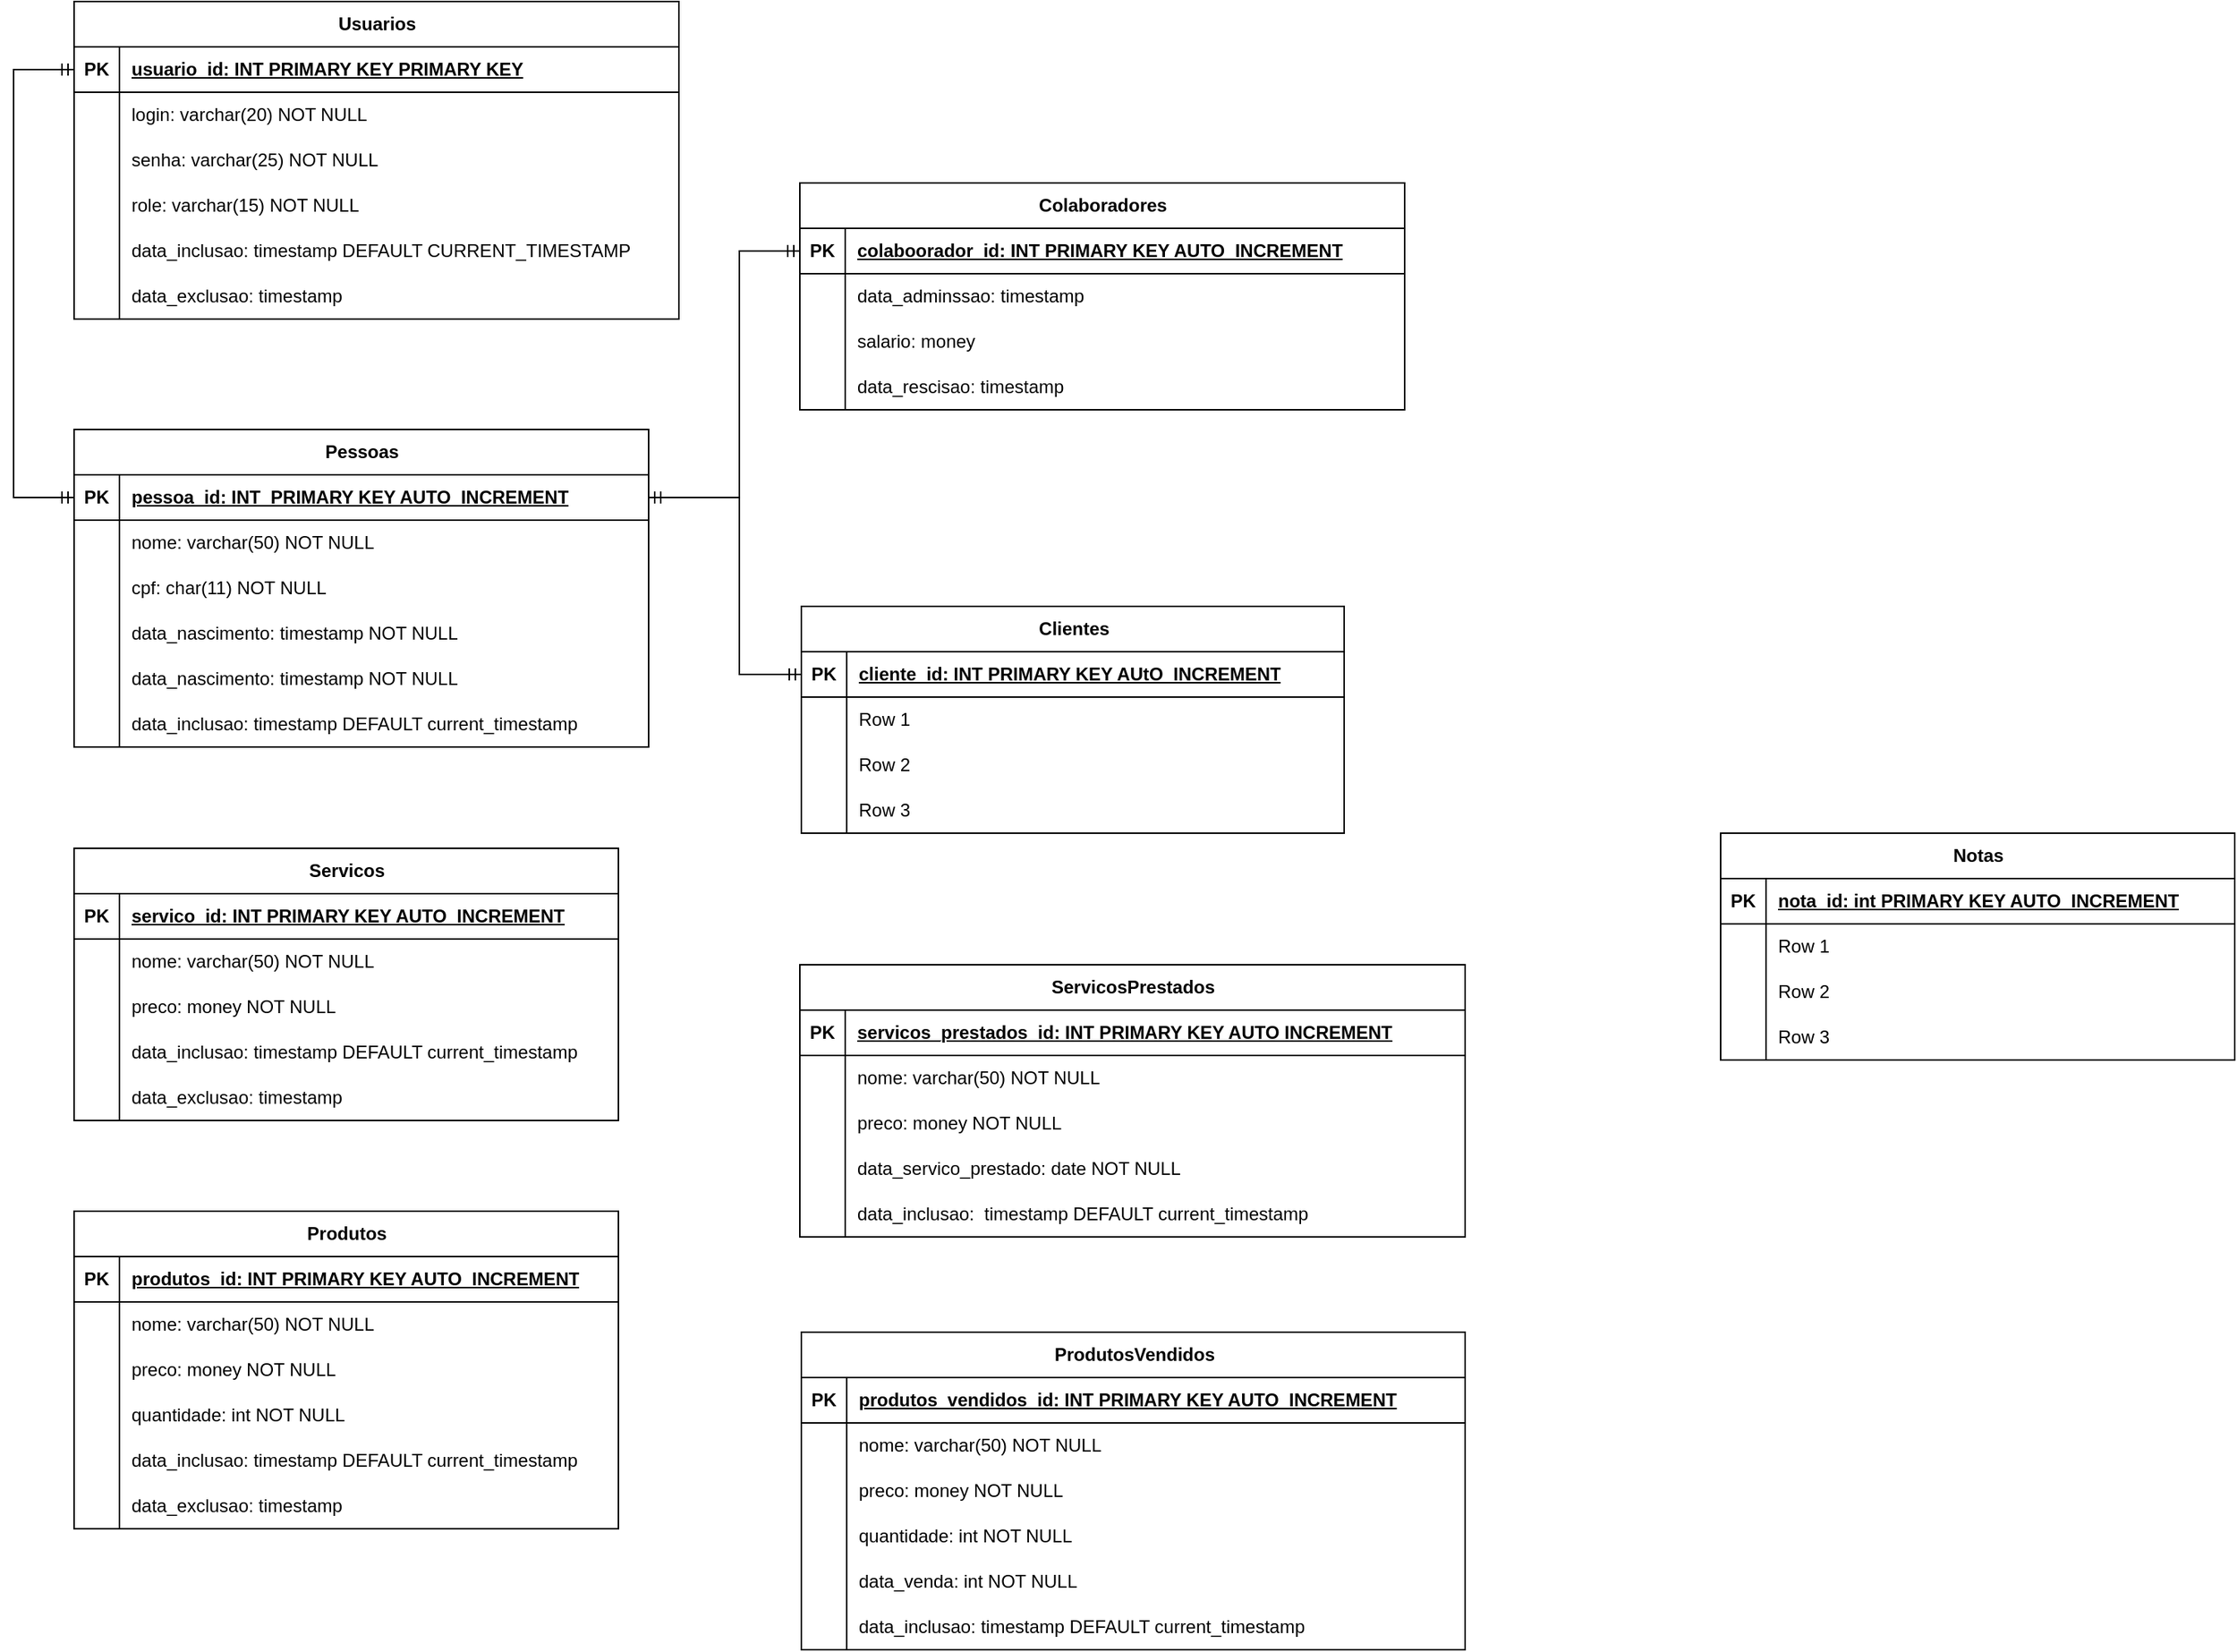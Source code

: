 <mxfile version="26.0.11">
  <diagram name="Page-1" id="efa7a0a1-bf9b-a30e-e6df-94a7791c09e9">
    <mxGraphModel dx="843" dy="486" grid="1" gridSize="10" guides="1" tooltips="1" connect="1" arrows="1" fold="1" page="1" pageScale="1" pageWidth="1169" pageHeight="827" background="none" math="0" shadow="0">
      <root>
        <mxCell id="0" />
        <mxCell id="1" parent="0" />
        <mxCell id="n71Uv3m5S86hIlPVEzhA-114" value="Usuarios" style="shape=table;startSize=30;container=1;collapsible=1;childLayout=tableLayout;fixedRows=1;rowLines=0;fontStyle=1;align=center;resizeLast=1;html=1;" vertex="1" parent="1">
          <mxGeometry x="80" y="40" width="400" height="210" as="geometry" />
        </mxCell>
        <mxCell id="n71Uv3m5S86hIlPVEzhA-115" value="" style="shape=tableRow;horizontal=0;startSize=0;swimlaneHead=0;swimlaneBody=0;fillColor=none;collapsible=0;dropTarget=0;points=[[0,0.5],[1,0.5]];portConstraint=eastwest;top=0;left=0;right=0;bottom=1;" vertex="1" parent="n71Uv3m5S86hIlPVEzhA-114">
          <mxGeometry y="30" width="400" height="30" as="geometry" />
        </mxCell>
        <mxCell id="n71Uv3m5S86hIlPVEzhA-116" value="PK" style="shape=partialRectangle;connectable=0;fillColor=none;top=0;left=0;bottom=0;right=0;fontStyle=1;overflow=hidden;whiteSpace=wrap;html=1;" vertex="1" parent="n71Uv3m5S86hIlPVEzhA-115">
          <mxGeometry width="30" height="30" as="geometry">
            <mxRectangle width="30" height="30" as="alternateBounds" />
          </mxGeometry>
        </mxCell>
        <mxCell id="n71Uv3m5S86hIlPVEzhA-117" value="usuario_id: INT PRIMARY KEY PRIMARY KEY" style="shape=partialRectangle;connectable=0;fillColor=none;top=0;left=0;bottom=0;right=0;align=left;spacingLeft=6;fontStyle=5;overflow=hidden;whiteSpace=wrap;html=1;" vertex="1" parent="n71Uv3m5S86hIlPVEzhA-115">
          <mxGeometry x="30" width="370" height="30" as="geometry">
            <mxRectangle width="370" height="30" as="alternateBounds" />
          </mxGeometry>
        </mxCell>
        <mxCell id="n71Uv3m5S86hIlPVEzhA-118" value="" style="shape=tableRow;horizontal=0;startSize=0;swimlaneHead=0;swimlaneBody=0;fillColor=none;collapsible=0;dropTarget=0;points=[[0,0.5],[1,0.5]];portConstraint=eastwest;top=0;left=0;right=0;bottom=0;" vertex="1" parent="n71Uv3m5S86hIlPVEzhA-114">
          <mxGeometry y="60" width="400" height="30" as="geometry" />
        </mxCell>
        <mxCell id="n71Uv3m5S86hIlPVEzhA-119" value="" style="shape=partialRectangle;connectable=0;fillColor=none;top=0;left=0;bottom=0;right=0;editable=1;overflow=hidden;whiteSpace=wrap;html=1;" vertex="1" parent="n71Uv3m5S86hIlPVEzhA-118">
          <mxGeometry width="30" height="30" as="geometry">
            <mxRectangle width="30" height="30" as="alternateBounds" />
          </mxGeometry>
        </mxCell>
        <mxCell id="n71Uv3m5S86hIlPVEzhA-120" value="login: varchar(20) NOT NULL" style="shape=partialRectangle;connectable=0;fillColor=none;top=0;left=0;bottom=0;right=0;align=left;spacingLeft=6;overflow=hidden;whiteSpace=wrap;html=1;" vertex="1" parent="n71Uv3m5S86hIlPVEzhA-118">
          <mxGeometry x="30" width="370" height="30" as="geometry">
            <mxRectangle width="370" height="30" as="alternateBounds" />
          </mxGeometry>
        </mxCell>
        <mxCell id="n71Uv3m5S86hIlPVEzhA-121" value="" style="shape=tableRow;horizontal=0;startSize=0;swimlaneHead=0;swimlaneBody=0;fillColor=none;collapsible=0;dropTarget=0;points=[[0,0.5],[1,0.5]];portConstraint=eastwest;top=0;left=0;right=0;bottom=0;" vertex="1" parent="n71Uv3m5S86hIlPVEzhA-114">
          <mxGeometry y="90" width="400" height="30" as="geometry" />
        </mxCell>
        <mxCell id="n71Uv3m5S86hIlPVEzhA-122" value="" style="shape=partialRectangle;connectable=0;fillColor=none;top=0;left=0;bottom=0;right=0;editable=1;overflow=hidden;whiteSpace=wrap;html=1;" vertex="1" parent="n71Uv3m5S86hIlPVEzhA-121">
          <mxGeometry width="30" height="30" as="geometry">
            <mxRectangle width="30" height="30" as="alternateBounds" />
          </mxGeometry>
        </mxCell>
        <mxCell id="n71Uv3m5S86hIlPVEzhA-123" value="senha: varchar(25) NOT NULL" style="shape=partialRectangle;connectable=0;fillColor=none;top=0;left=0;bottom=0;right=0;align=left;spacingLeft=6;overflow=hidden;whiteSpace=wrap;html=1;" vertex="1" parent="n71Uv3m5S86hIlPVEzhA-121">
          <mxGeometry x="30" width="370" height="30" as="geometry">
            <mxRectangle width="370" height="30" as="alternateBounds" />
          </mxGeometry>
        </mxCell>
        <mxCell id="n71Uv3m5S86hIlPVEzhA-124" value="" style="shape=tableRow;horizontal=0;startSize=0;swimlaneHead=0;swimlaneBody=0;fillColor=none;collapsible=0;dropTarget=0;points=[[0,0.5],[1,0.5]];portConstraint=eastwest;top=0;left=0;right=0;bottom=0;" vertex="1" parent="n71Uv3m5S86hIlPVEzhA-114">
          <mxGeometry y="120" width="400" height="30" as="geometry" />
        </mxCell>
        <mxCell id="n71Uv3m5S86hIlPVEzhA-125" value="" style="shape=partialRectangle;connectable=0;fillColor=none;top=0;left=0;bottom=0;right=0;editable=1;overflow=hidden;whiteSpace=wrap;html=1;" vertex="1" parent="n71Uv3m5S86hIlPVEzhA-124">
          <mxGeometry width="30" height="30" as="geometry">
            <mxRectangle width="30" height="30" as="alternateBounds" />
          </mxGeometry>
        </mxCell>
        <mxCell id="n71Uv3m5S86hIlPVEzhA-126" value="role: varchar(15) NOT NULL&amp;nbsp;" style="shape=partialRectangle;connectable=0;fillColor=none;top=0;left=0;bottom=0;right=0;align=left;spacingLeft=6;overflow=hidden;whiteSpace=wrap;html=1;" vertex="1" parent="n71Uv3m5S86hIlPVEzhA-124">
          <mxGeometry x="30" width="370" height="30" as="geometry">
            <mxRectangle width="370" height="30" as="alternateBounds" />
          </mxGeometry>
        </mxCell>
        <mxCell id="n71Uv3m5S86hIlPVEzhA-127" value="" style="shape=tableRow;horizontal=0;startSize=0;swimlaneHead=0;swimlaneBody=0;fillColor=none;collapsible=0;dropTarget=0;points=[[0,0.5],[1,0.5]];portConstraint=eastwest;top=0;left=0;right=0;bottom=0;" vertex="1" parent="n71Uv3m5S86hIlPVEzhA-114">
          <mxGeometry y="150" width="400" height="30" as="geometry" />
        </mxCell>
        <mxCell id="n71Uv3m5S86hIlPVEzhA-128" value="" style="shape=partialRectangle;connectable=0;fillColor=none;top=0;left=0;bottom=0;right=0;editable=1;overflow=hidden;whiteSpace=wrap;html=1;" vertex="1" parent="n71Uv3m5S86hIlPVEzhA-127">
          <mxGeometry width="30" height="30" as="geometry">
            <mxRectangle width="30" height="30" as="alternateBounds" />
          </mxGeometry>
        </mxCell>
        <mxCell id="n71Uv3m5S86hIlPVEzhA-129" value="data_inclusao: timestamp DEFAULT CURRENT_TIMESTAMP" style="shape=partialRectangle;connectable=0;fillColor=none;top=0;left=0;bottom=0;right=0;align=left;spacingLeft=6;overflow=hidden;whiteSpace=wrap;html=1;" vertex="1" parent="n71Uv3m5S86hIlPVEzhA-127">
          <mxGeometry x="30" width="370" height="30" as="geometry">
            <mxRectangle width="370" height="30" as="alternateBounds" />
          </mxGeometry>
        </mxCell>
        <mxCell id="n71Uv3m5S86hIlPVEzhA-130" value="" style="shape=tableRow;horizontal=0;startSize=0;swimlaneHead=0;swimlaneBody=0;fillColor=none;collapsible=0;dropTarget=0;points=[[0,0.5],[1,0.5]];portConstraint=eastwest;top=0;left=0;right=0;bottom=0;" vertex="1" parent="n71Uv3m5S86hIlPVEzhA-114">
          <mxGeometry y="180" width="400" height="30" as="geometry" />
        </mxCell>
        <mxCell id="n71Uv3m5S86hIlPVEzhA-131" value="" style="shape=partialRectangle;connectable=0;fillColor=none;top=0;left=0;bottom=0;right=0;editable=1;overflow=hidden;whiteSpace=wrap;html=1;" vertex="1" parent="n71Uv3m5S86hIlPVEzhA-130">
          <mxGeometry width="30" height="30" as="geometry">
            <mxRectangle width="30" height="30" as="alternateBounds" />
          </mxGeometry>
        </mxCell>
        <mxCell id="n71Uv3m5S86hIlPVEzhA-132" value="data_exclusao: timestamp" style="shape=partialRectangle;connectable=0;fillColor=none;top=0;left=0;bottom=0;right=0;align=left;spacingLeft=6;overflow=hidden;whiteSpace=wrap;html=1;" vertex="1" parent="n71Uv3m5S86hIlPVEzhA-130">
          <mxGeometry x="30" width="370" height="30" as="geometry">
            <mxRectangle width="370" height="30" as="alternateBounds" />
          </mxGeometry>
        </mxCell>
        <mxCell id="n71Uv3m5S86hIlPVEzhA-133" value="Pessoas" style="shape=table;startSize=30;container=1;collapsible=1;childLayout=tableLayout;fixedRows=1;rowLines=0;fontStyle=1;align=center;resizeLast=1;html=1;" vertex="1" parent="1">
          <mxGeometry x="80" y="323" width="380" height="210" as="geometry" />
        </mxCell>
        <mxCell id="n71Uv3m5S86hIlPVEzhA-134" value="" style="shape=tableRow;horizontal=0;startSize=0;swimlaneHead=0;swimlaneBody=0;fillColor=none;collapsible=0;dropTarget=0;points=[[0,0.5],[1,0.5]];portConstraint=eastwest;top=0;left=0;right=0;bottom=1;" vertex="1" parent="n71Uv3m5S86hIlPVEzhA-133">
          <mxGeometry y="30" width="380" height="30" as="geometry" />
        </mxCell>
        <mxCell id="n71Uv3m5S86hIlPVEzhA-135" value="PK" style="shape=partialRectangle;connectable=0;fillColor=none;top=0;left=0;bottom=0;right=0;fontStyle=1;overflow=hidden;whiteSpace=wrap;html=1;" vertex="1" parent="n71Uv3m5S86hIlPVEzhA-134">
          <mxGeometry width="30" height="30" as="geometry">
            <mxRectangle width="30" height="30" as="alternateBounds" />
          </mxGeometry>
        </mxCell>
        <mxCell id="n71Uv3m5S86hIlPVEzhA-136" value="pessoa_id: INT&amp;nbsp; PRIMARY KEY AUTO_INCREMENT" style="shape=partialRectangle;connectable=0;fillColor=none;top=0;left=0;bottom=0;right=0;align=left;spacingLeft=6;fontStyle=5;overflow=hidden;whiteSpace=wrap;html=1;" vertex="1" parent="n71Uv3m5S86hIlPVEzhA-134">
          <mxGeometry x="30" width="350" height="30" as="geometry">
            <mxRectangle width="350" height="30" as="alternateBounds" />
          </mxGeometry>
        </mxCell>
        <mxCell id="n71Uv3m5S86hIlPVEzhA-137" value="" style="shape=tableRow;horizontal=0;startSize=0;swimlaneHead=0;swimlaneBody=0;fillColor=none;collapsible=0;dropTarget=0;points=[[0,0.5],[1,0.5]];portConstraint=eastwest;top=0;left=0;right=0;bottom=0;" vertex="1" parent="n71Uv3m5S86hIlPVEzhA-133">
          <mxGeometry y="60" width="380" height="30" as="geometry" />
        </mxCell>
        <mxCell id="n71Uv3m5S86hIlPVEzhA-138" value="" style="shape=partialRectangle;connectable=0;fillColor=none;top=0;left=0;bottom=0;right=0;editable=1;overflow=hidden;whiteSpace=wrap;html=1;" vertex="1" parent="n71Uv3m5S86hIlPVEzhA-137">
          <mxGeometry width="30" height="30" as="geometry">
            <mxRectangle width="30" height="30" as="alternateBounds" />
          </mxGeometry>
        </mxCell>
        <mxCell id="n71Uv3m5S86hIlPVEzhA-139" value="nome: varchar(50) NOT NULL" style="shape=partialRectangle;connectable=0;fillColor=none;top=0;left=0;bottom=0;right=0;align=left;spacingLeft=6;overflow=hidden;whiteSpace=wrap;html=1;flipV=1;flipH=1;" vertex="1" parent="n71Uv3m5S86hIlPVEzhA-137">
          <mxGeometry x="30" width="350" height="30" as="geometry">
            <mxRectangle width="350" height="30" as="alternateBounds" />
          </mxGeometry>
        </mxCell>
        <mxCell id="n71Uv3m5S86hIlPVEzhA-140" value="" style="shape=tableRow;horizontal=0;startSize=0;swimlaneHead=0;swimlaneBody=0;fillColor=none;collapsible=0;dropTarget=0;points=[[0,0.5],[1,0.5]];portConstraint=eastwest;top=0;left=0;right=0;bottom=0;" vertex="1" parent="n71Uv3m5S86hIlPVEzhA-133">
          <mxGeometry y="90" width="380" height="30" as="geometry" />
        </mxCell>
        <mxCell id="n71Uv3m5S86hIlPVEzhA-141" value="" style="shape=partialRectangle;connectable=0;fillColor=none;top=0;left=0;bottom=0;right=0;editable=1;overflow=hidden;whiteSpace=wrap;html=1;" vertex="1" parent="n71Uv3m5S86hIlPVEzhA-140">
          <mxGeometry width="30" height="30" as="geometry">
            <mxRectangle width="30" height="30" as="alternateBounds" />
          </mxGeometry>
        </mxCell>
        <mxCell id="n71Uv3m5S86hIlPVEzhA-142" value="cpf: char(11) NOT NULL" style="shape=partialRectangle;connectable=0;fillColor=none;top=0;left=0;bottom=0;right=0;align=left;spacingLeft=6;overflow=hidden;whiteSpace=wrap;html=1;" vertex="1" parent="n71Uv3m5S86hIlPVEzhA-140">
          <mxGeometry x="30" width="350" height="30" as="geometry">
            <mxRectangle width="350" height="30" as="alternateBounds" />
          </mxGeometry>
        </mxCell>
        <mxCell id="n71Uv3m5S86hIlPVEzhA-143" value="" style="shape=tableRow;horizontal=0;startSize=0;swimlaneHead=0;swimlaneBody=0;fillColor=none;collapsible=0;dropTarget=0;points=[[0,0.5],[1,0.5]];portConstraint=eastwest;top=0;left=0;right=0;bottom=0;" vertex="1" parent="n71Uv3m5S86hIlPVEzhA-133">
          <mxGeometry y="120" width="380" height="30" as="geometry" />
        </mxCell>
        <mxCell id="n71Uv3m5S86hIlPVEzhA-144" value="" style="shape=partialRectangle;connectable=0;fillColor=none;top=0;left=0;bottom=0;right=0;editable=1;overflow=hidden;whiteSpace=wrap;html=1;" vertex="1" parent="n71Uv3m5S86hIlPVEzhA-143">
          <mxGeometry width="30" height="30" as="geometry">
            <mxRectangle width="30" height="30" as="alternateBounds" />
          </mxGeometry>
        </mxCell>
        <mxCell id="n71Uv3m5S86hIlPVEzhA-145" value="data_nascimento: timestamp NOT NULL" style="shape=partialRectangle;connectable=0;fillColor=none;top=0;left=0;bottom=0;right=0;align=left;spacingLeft=6;overflow=hidden;whiteSpace=wrap;html=1;" vertex="1" parent="n71Uv3m5S86hIlPVEzhA-143">
          <mxGeometry x="30" width="350" height="30" as="geometry">
            <mxRectangle width="350" height="30" as="alternateBounds" />
          </mxGeometry>
        </mxCell>
        <mxCell id="n71Uv3m5S86hIlPVEzhA-146" value="" style="shape=tableRow;horizontal=0;startSize=0;swimlaneHead=0;swimlaneBody=0;fillColor=none;collapsible=0;dropTarget=0;points=[[0,0.5],[1,0.5]];portConstraint=eastwest;top=0;left=0;right=0;bottom=0;" vertex="1" parent="n71Uv3m5S86hIlPVEzhA-133">
          <mxGeometry y="150" width="380" height="30" as="geometry" />
        </mxCell>
        <mxCell id="n71Uv3m5S86hIlPVEzhA-147" value="" style="shape=partialRectangle;connectable=0;fillColor=none;top=0;left=0;bottom=0;right=0;editable=1;overflow=hidden;whiteSpace=wrap;html=1;" vertex="1" parent="n71Uv3m5S86hIlPVEzhA-146">
          <mxGeometry width="30" height="30" as="geometry">
            <mxRectangle width="30" height="30" as="alternateBounds" />
          </mxGeometry>
        </mxCell>
        <mxCell id="n71Uv3m5S86hIlPVEzhA-148" value="data_nascimento: timestamp NOT NULL" style="shape=partialRectangle;connectable=0;fillColor=none;top=0;left=0;bottom=0;right=0;align=left;spacingLeft=6;overflow=hidden;whiteSpace=wrap;html=1;" vertex="1" parent="n71Uv3m5S86hIlPVEzhA-146">
          <mxGeometry x="30" width="350" height="30" as="geometry">
            <mxRectangle width="350" height="30" as="alternateBounds" />
          </mxGeometry>
        </mxCell>
        <mxCell id="n71Uv3m5S86hIlPVEzhA-167" value="" style="shape=tableRow;horizontal=0;startSize=0;swimlaneHead=0;swimlaneBody=0;fillColor=none;collapsible=0;dropTarget=0;points=[[0,0.5],[1,0.5]];portConstraint=eastwest;top=0;left=0;right=0;bottom=0;" vertex="1" parent="n71Uv3m5S86hIlPVEzhA-133">
          <mxGeometry y="180" width="380" height="30" as="geometry" />
        </mxCell>
        <mxCell id="n71Uv3m5S86hIlPVEzhA-168" value="" style="shape=partialRectangle;connectable=0;fillColor=none;top=0;left=0;bottom=0;right=0;editable=1;overflow=hidden;whiteSpace=wrap;html=1;" vertex="1" parent="n71Uv3m5S86hIlPVEzhA-167">
          <mxGeometry width="30" height="30" as="geometry">
            <mxRectangle width="30" height="30" as="alternateBounds" />
          </mxGeometry>
        </mxCell>
        <mxCell id="n71Uv3m5S86hIlPVEzhA-169" value="data_inclusao: timestamp DEFAULT current_timestamp" style="shape=partialRectangle;connectable=0;fillColor=none;top=0;left=0;bottom=0;right=0;align=left;spacingLeft=6;overflow=hidden;whiteSpace=wrap;html=1;" vertex="1" parent="n71Uv3m5S86hIlPVEzhA-167">
          <mxGeometry x="30" width="350" height="30" as="geometry">
            <mxRectangle width="350" height="30" as="alternateBounds" />
          </mxGeometry>
        </mxCell>
        <mxCell id="n71Uv3m5S86hIlPVEzhA-149" value="Colaboradores" style="shape=table;startSize=30;container=1;collapsible=1;childLayout=tableLayout;fixedRows=1;rowLines=0;fontStyle=1;align=center;resizeLast=1;html=1;" vertex="1" parent="1">
          <mxGeometry x="560" y="160" width="400" height="150" as="geometry" />
        </mxCell>
        <mxCell id="n71Uv3m5S86hIlPVEzhA-150" value="" style="shape=tableRow;horizontal=0;startSize=0;swimlaneHead=0;swimlaneBody=0;fillColor=none;collapsible=0;dropTarget=0;points=[[0,0.5],[1,0.5]];portConstraint=eastwest;top=0;left=0;right=0;bottom=1;" vertex="1" parent="n71Uv3m5S86hIlPVEzhA-149">
          <mxGeometry y="30" width="400" height="30" as="geometry" />
        </mxCell>
        <mxCell id="n71Uv3m5S86hIlPVEzhA-151" value="PK" style="shape=partialRectangle;connectable=0;fillColor=none;top=0;left=0;bottom=0;right=0;fontStyle=1;overflow=hidden;whiteSpace=wrap;html=1;" vertex="1" parent="n71Uv3m5S86hIlPVEzhA-150">
          <mxGeometry width="30" height="30" as="geometry">
            <mxRectangle width="30" height="30" as="alternateBounds" />
          </mxGeometry>
        </mxCell>
        <mxCell id="n71Uv3m5S86hIlPVEzhA-152" value="colaboorador_id: INT PRIMARY KEY AUTO_INCREMENT" style="shape=partialRectangle;connectable=0;fillColor=none;top=0;left=0;bottom=0;right=0;align=left;spacingLeft=6;fontStyle=5;overflow=hidden;whiteSpace=wrap;html=1;" vertex="1" parent="n71Uv3m5S86hIlPVEzhA-150">
          <mxGeometry x="30" width="370" height="30" as="geometry">
            <mxRectangle width="370" height="30" as="alternateBounds" />
          </mxGeometry>
        </mxCell>
        <mxCell id="n71Uv3m5S86hIlPVEzhA-153" value="" style="shape=tableRow;horizontal=0;startSize=0;swimlaneHead=0;swimlaneBody=0;fillColor=none;collapsible=0;dropTarget=0;points=[[0,0.5],[1,0.5]];portConstraint=eastwest;top=0;left=0;right=0;bottom=0;" vertex="1" parent="n71Uv3m5S86hIlPVEzhA-149">
          <mxGeometry y="60" width="400" height="30" as="geometry" />
        </mxCell>
        <mxCell id="n71Uv3m5S86hIlPVEzhA-154" value="" style="shape=partialRectangle;connectable=0;fillColor=none;top=0;left=0;bottom=0;right=0;editable=1;overflow=hidden;whiteSpace=wrap;html=1;" vertex="1" parent="n71Uv3m5S86hIlPVEzhA-153">
          <mxGeometry width="30" height="30" as="geometry">
            <mxRectangle width="30" height="30" as="alternateBounds" />
          </mxGeometry>
        </mxCell>
        <mxCell id="n71Uv3m5S86hIlPVEzhA-155" value="data_adminssao: timestamp" style="shape=partialRectangle;connectable=0;fillColor=none;top=0;left=0;bottom=0;right=0;align=left;spacingLeft=6;overflow=hidden;whiteSpace=wrap;html=1;" vertex="1" parent="n71Uv3m5S86hIlPVEzhA-153">
          <mxGeometry x="30" width="370" height="30" as="geometry">
            <mxRectangle width="370" height="30" as="alternateBounds" />
          </mxGeometry>
        </mxCell>
        <mxCell id="n71Uv3m5S86hIlPVEzhA-156" value="" style="shape=tableRow;horizontal=0;startSize=0;swimlaneHead=0;swimlaneBody=0;fillColor=none;collapsible=0;dropTarget=0;points=[[0,0.5],[1,0.5]];portConstraint=eastwest;top=0;left=0;right=0;bottom=0;" vertex="1" parent="n71Uv3m5S86hIlPVEzhA-149">
          <mxGeometry y="90" width="400" height="30" as="geometry" />
        </mxCell>
        <mxCell id="n71Uv3m5S86hIlPVEzhA-157" value="" style="shape=partialRectangle;connectable=0;fillColor=none;top=0;left=0;bottom=0;right=0;editable=1;overflow=hidden;whiteSpace=wrap;html=1;" vertex="1" parent="n71Uv3m5S86hIlPVEzhA-156">
          <mxGeometry width="30" height="30" as="geometry">
            <mxRectangle width="30" height="30" as="alternateBounds" />
          </mxGeometry>
        </mxCell>
        <mxCell id="n71Uv3m5S86hIlPVEzhA-158" value="salario: money" style="shape=partialRectangle;connectable=0;fillColor=none;top=0;left=0;bottom=0;right=0;align=left;spacingLeft=6;overflow=hidden;whiteSpace=wrap;html=1;" vertex="1" parent="n71Uv3m5S86hIlPVEzhA-156">
          <mxGeometry x="30" width="370" height="30" as="geometry">
            <mxRectangle width="370" height="30" as="alternateBounds" />
          </mxGeometry>
        </mxCell>
        <mxCell id="n71Uv3m5S86hIlPVEzhA-159" value="" style="shape=tableRow;horizontal=0;startSize=0;swimlaneHead=0;swimlaneBody=0;fillColor=none;collapsible=0;dropTarget=0;points=[[0,0.5],[1,0.5]];portConstraint=eastwest;top=0;left=0;right=0;bottom=0;" vertex="1" parent="n71Uv3m5S86hIlPVEzhA-149">
          <mxGeometry y="120" width="400" height="30" as="geometry" />
        </mxCell>
        <mxCell id="n71Uv3m5S86hIlPVEzhA-160" value="" style="shape=partialRectangle;connectable=0;fillColor=none;top=0;left=0;bottom=0;right=0;editable=1;overflow=hidden;whiteSpace=wrap;html=1;" vertex="1" parent="n71Uv3m5S86hIlPVEzhA-159">
          <mxGeometry width="30" height="30" as="geometry">
            <mxRectangle width="30" height="30" as="alternateBounds" />
          </mxGeometry>
        </mxCell>
        <mxCell id="n71Uv3m5S86hIlPVEzhA-161" value="data_rescisao: timestamp" style="shape=partialRectangle;connectable=0;fillColor=none;top=0;left=0;bottom=0;right=0;align=left;spacingLeft=6;overflow=hidden;whiteSpace=wrap;html=1;" vertex="1" parent="n71Uv3m5S86hIlPVEzhA-159">
          <mxGeometry x="30" width="370" height="30" as="geometry">
            <mxRectangle width="370" height="30" as="alternateBounds" />
          </mxGeometry>
        </mxCell>
        <mxCell id="n71Uv3m5S86hIlPVEzhA-162" value="" style="edgeStyle=elbowEdgeStyle;fontSize=12;html=1;endArrow=ERmandOne;startArrow=ERmandOne;rounded=0;exitX=1;exitY=0.5;exitDx=0;exitDy=0;entryX=0;entryY=0.5;entryDx=0;entryDy=0;" edge="1" parent="1" source="n71Uv3m5S86hIlPVEzhA-134" target="n71Uv3m5S86hIlPVEzhA-150">
          <mxGeometry width="100" height="100" relative="1" as="geometry">
            <mxPoint x="590" y="310" as="sourcePoint" />
            <mxPoint x="690" y="210" as="targetPoint" />
            <Array as="points">
              <mxPoint x="520" y="280" />
            </Array>
          </mxGeometry>
        </mxCell>
        <mxCell id="n71Uv3m5S86hIlPVEzhA-163" value="" style="edgeStyle=elbowEdgeStyle;fontSize=12;html=1;endArrow=ERmandOne;startArrow=ERmandOne;rounded=0;exitX=0;exitY=0.5;exitDx=0;exitDy=0;entryX=0;entryY=0.5;entryDx=0;entryDy=0;" edge="1" parent="1" source="n71Uv3m5S86hIlPVEzhA-115" target="n71Uv3m5S86hIlPVEzhA-134">
          <mxGeometry width="100" height="100" relative="1" as="geometry">
            <mxPoint x="590" y="310" as="sourcePoint" />
            <mxPoint x="690" y="210" as="targetPoint" />
            <Array as="points">
              <mxPoint x="40" y="200" />
            </Array>
          </mxGeometry>
        </mxCell>
        <mxCell id="n71Uv3m5S86hIlPVEzhA-170" value="Clientes" style="shape=table;startSize=30;container=1;collapsible=1;childLayout=tableLayout;fixedRows=1;rowLines=0;fontStyle=1;align=center;resizeLast=1;html=1;" vertex="1" parent="1">
          <mxGeometry x="561" y="440" width="359" height="150" as="geometry" />
        </mxCell>
        <mxCell id="n71Uv3m5S86hIlPVEzhA-171" value="" style="shape=tableRow;horizontal=0;startSize=0;swimlaneHead=0;swimlaneBody=0;fillColor=none;collapsible=0;dropTarget=0;points=[[0,0.5],[1,0.5]];portConstraint=eastwest;top=0;left=0;right=0;bottom=1;" vertex="1" parent="n71Uv3m5S86hIlPVEzhA-170">
          <mxGeometry y="30" width="359" height="30" as="geometry" />
        </mxCell>
        <mxCell id="n71Uv3m5S86hIlPVEzhA-172" value="PK" style="shape=partialRectangle;connectable=0;fillColor=none;top=0;left=0;bottom=0;right=0;fontStyle=1;overflow=hidden;whiteSpace=wrap;html=1;" vertex="1" parent="n71Uv3m5S86hIlPVEzhA-171">
          <mxGeometry width="30" height="30" as="geometry">
            <mxRectangle width="30" height="30" as="alternateBounds" />
          </mxGeometry>
        </mxCell>
        <mxCell id="n71Uv3m5S86hIlPVEzhA-173" value="cliente_id: INT PRIMARY KEY AUtO_INCREMENT" style="shape=partialRectangle;connectable=0;fillColor=none;top=0;left=0;bottom=0;right=0;align=left;spacingLeft=6;fontStyle=5;overflow=hidden;whiteSpace=wrap;html=1;" vertex="1" parent="n71Uv3m5S86hIlPVEzhA-171">
          <mxGeometry x="30" width="329" height="30" as="geometry">
            <mxRectangle width="329" height="30" as="alternateBounds" />
          </mxGeometry>
        </mxCell>
        <mxCell id="n71Uv3m5S86hIlPVEzhA-174" value="" style="shape=tableRow;horizontal=0;startSize=0;swimlaneHead=0;swimlaneBody=0;fillColor=none;collapsible=0;dropTarget=0;points=[[0,0.5],[1,0.5]];portConstraint=eastwest;top=0;left=0;right=0;bottom=0;" vertex="1" parent="n71Uv3m5S86hIlPVEzhA-170">
          <mxGeometry y="60" width="359" height="30" as="geometry" />
        </mxCell>
        <mxCell id="n71Uv3m5S86hIlPVEzhA-175" value="" style="shape=partialRectangle;connectable=0;fillColor=none;top=0;left=0;bottom=0;right=0;editable=1;overflow=hidden;whiteSpace=wrap;html=1;" vertex="1" parent="n71Uv3m5S86hIlPVEzhA-174">
          <mxGeometry width="30" height="30" as="geometry">
            <mxRectangle width="30" height="30" as="alternateBounds" />
          </mxGeometry>
        </mxCell>
        <mxCell id="n71Uv3m5S86hIlPVEzhA-176" value="Row 1" style="shape=partialRectangle;connectable=0;fillColor=none;top=0;left=0;bottom=0;right=0;align=left;spacingLeft=6;overflow=hidden;whiteSpace=wrap;html=1;" vertex="1" parent="n71Uv3m5S86hIlPVEzhA-174">
          <mxGeometry x="30" width="329" height="30" as="geometry">
            <mxRectangle width="329" height="30" as="alternateBounds" />
          </mxGeometry>
        </mxCell>
        <mxCell id="n71Uv3m5S86hIlPVEzhA-177" value="" style="shape=tableRow;horizontal=0;startSize=0;swimlaneHead=0;swimlaneBody=0;fillColor=none;collapsible=0;dropTarget=0;points=[[0,0.5],[1,0.5]];portConstraint=eastwest;top=0;left=0;right=0;bottom=0;" vertex="1" parent="n71Uv3m5S86hIlPVEzhA-170">
          <mxGeometry y="90" width="359" height="30" as="geometry" />
        </mxCell>
        <mxCell id="n71Uv3m5S86hIlPVEzhA-178" value="" style="shape=partialRectangle;connectable=0;fillColor=none;top=0;left=0;bottom=0;right=0;editable=1;overflow=hidden;whiteSpace=wrap;html=1;" vertex="1" parent="n71Uv3m5S86hIlPVEzhA-177">
          <mxGeometry width="30" height="30" as="geometry">
            <mxRectangle width="30" height="30" as="alternateBounds" />
          </mxGeometry>
        </mxCell>
        <mxCell id="n71Uv3m5S86hIlPVEzhA-179" value="Row 2" style="shape=partialRectangle;connectable=0;fillColor=none;top=0;left=0;bottom=0;right=0;align=left;spacingLeft=6;overflow=hidden;whiteSpace=wrap;html=1;" vertex="1" parent="n71Uv3m5S86hIlPVEzhA-177">
          <mxGeometry x="30" width="329" height="30" as="geometry">
            <mxRectangle width="329" height="30" as="alternateBounds" />
          </mxGeometry>
        </mxCell>
        <mxCell id="n71Uv3m5S86hIlPVEzhA-180" value="" style="shape=tableRow;horizontal=0;startSize=0;swimlaneHead=0;swimlaneBody=0;fillColor=none;collapsible=0;dropTarget=0;points=[[0,0.5],[1,0.5]];portConstraint=eastwest;top=0;left=0;right=0;bottom=0;" vertex="1" parent="n71Uv3m5S86hIlPVEzhA-170">
          <mxGeometry y="120" width="359" height="30" as="geometry" />
        </mxCell>
        <mxCell id="n71Uv3m5S86hIlPVEzhA-181" value="" style="shape=partialRectangle;connectable=0;fillColor=none;top=0;left=0;bottom=0;right=0;editable=1;overflow=hidden;whiteSpace=wrap;html=1;" vertex="1" parent="n71Uv3m5S86hIlPVEzhA-180">
          <mxGeometry width="30" height="30" as="geometry">
            <mxRectangle width="30" height="30" as="alternateBounds" />
          </mxGeometry>
        </mxCell>
        <mxCell id="n71Uv3m5S86hIlPVEzhA-182" value="Row 3" style="shape=partialRectangle;connectable=0;fillColor=none;top=0;left=0;bottom=0;right=0;align=left;spacingLeft=6;overflow=hidden;whiteSpace=wrap;html=1;" vertex="1" parent="n71Uv3m5S86hIlPVEzhA-180">
          <mxGeometry x="30" width="329" height="30" as="geometry">
            <mxRectangle width="329" height="30" as="alternateBounds" />
          </mxGeometry>
        </mxCell>
        <mxCell id="n71Uv3m5S86hIlPVEzhA-183" value="" style="edgeStyle=elbowEdgeStyle;fontSize=12;html=1;endArrow=ERmandOne;startArrow=ERmandOne;rounded=0;exitX=1;exitY=0.5;exitDx=0;exitDy=0;entryX=0;entryY=0.5;entryDx=0;entryDy=0;" edge="1" parent="1" source="n71Uv3m5S86hIlPVEzhA-134" target="n71Uv3m5S86hIlPVEzhA-171">
          <mxGeometry width="100" height="100" relative="1" as="geometry">
            <mxPoint x="620" y="480" as="sourcePoint" />
            <mxPoint x="720" y="380" as="targetPoint" />
            <Array as="points">
              <mxPoint x="520" y="430" />
            </Array>
          </mxGeometry>
        </mxCell>
        <mxCell id="n71Uv3m5S86hIlPVEzhA-186" value="Servicos" style="shape=table;startSize=30;container=1;collapsible=1;childLayout=tableLayout;fixedRows=1;rowLines=0;fontStyle=1;align=center;resizeLast=1;html=1;" vertex="1" parent="1">
          <mxGeometry x="80" y="600" width="360" height="180" as="geometry" />
        </mxCell>
        <mxCell id="n71Uv3m5S86hIlPVEzhA-187" value="" style="shape=tableRow;horizontal=0;startSize=0;swimlaneHead=0;swimlaneBody=0;fillColor=none;collapsible=0;dropTarget=0;points=[[0,0.5],[1,0.5]];portConstraint=eastwest;top=0;left=0;right=0;bottom=1;" vertex="1" parent="n71Uv3m5S86hIlPVEzhA-186">
          <mxGeometry y="30" width="360" height="30" as="geometry" />
        </mxCell>
        <mxCell id="n71Uv3m5S86hIlPVEzhA-188" value="PK" style="shape=partialRectangle;connectable=0;fillColor=none;top=0;left=0;bottom=0;right=0;fontStyle=1;overflow=hidden;whiteSpace=wrap;html=1;" vertex="1" parent="n71Uv3m5S86hIlPVEzhA-187">
          <mxGeometry width="30" height="30" as="geometry">
            <mxRectangle width="30" height="30" as="alternateBounds" />
          </mxGeometry>
        </mxCell>
        <mxCell id="n71Uv3m5S86hIlPVEzhA-189" value="servico_id: INT PRIMARY KEY AUTO_INCREMENT" style="shape=partialRectangle;connectable=0;fillColor=none;top=0;left=0;bottom=0;right=0;align=left;spacingLeft=6;fontStyle=5;overflow=hidden;whiteSpace=wrap;html=1;" vertex="1" parent="n71Uv3m5S86hIlPVEzhA-187">
          <mxGeometry x="30" width="330" height="30" as="geometry">
            <mxRectangle width="330" height="30" as="alternateBounds" />
          </mxGeometry>
        </mxCell>
        <mxCell id="n71Uv3m5S86hIlPVEzhA-190" value="" style="shape=tableRow;horizontal=0;startSize=0;swimlaneHead=0;swimlaneBody=0;fillColor=none;collapsible=0;dropTarget=0;points=[[0,0.5],[1,0.5]];portConstraint=eastwest;top=0;left=0;right=0;bottom=0;" vertex="1" parent="n71Uv3m5S86hIlPVEzhA-186">
          <mxGeometry y="60" width="360" height="30" as="geometry" />
        </mxCell>
        <mxCell id="n71Uv3m5S86hIlPVEzhA-191" value="" style="shape=partialRectangle;connectable=0;fillColor=none;top=0;left=0;bottom=0;right=0;editable=1;overflow=hidden;whiteSpace=wrap;html=1;" vertex="1" parent="n71Uv3m5S86hIlPVEzhA-190">
          <mxGeometry width="30" height="30" as="geometry">
            <mxRectangle width="30" height="30" as="alternateBounds" />
          </mxGeometry>
        </mxCell>
        <mxCell id="n71Uv3m5S86hIlPVEzhA-192" value="nome: varchar(50) NOT NULL" style="shape=partialRectangle;connectable=0;fillColor=none;top=0;left=0;bottom=0;right=0;align=left;spacingLeft=6;overflow=hidden;whiteSpace=wrap;html=1;" vertex="1" parent="n71Uv3m5S86hIlPVEzhA-190">
          <mxGeometry x="30" width="330" height="30" as="geometry">
            <mxRectangle width="330" height="30" as="alternateBounds" />
          </mxGeometry>
        </mxCell>
        <mxCell id="n71Uv3m5S86hIlPVEzhA-193" value="" style="shape=tableRow;horizontal=0;startSize=0;swimlaneHead=0;swimlaneBody=0;fillColor=none;collapsible=0;dropTarget=0;points=[[0,0.5],[1,0.5]];portConstraint=eastwest;top=0;left=0;right=0;bottom=0;" vertex="1" parent="n71Uv3m5S86hIlPVEzhA-186">
          <mxGeometry y="90" width="360" height="30" as="geometry" />
        </mxCell>
        <mxCell id="n71Uv3m5S86hIlPVEzhA-194" value="" style="shape=partialRectangle;connectable=0;fillColor=none;top=0;left=0;bottom=0;right=0;editable=1;overflow=hidden;whiteSpace=wrap;html=1;" vertex="1" parent="n71Uv3m5S86hIlPVEzhA-193">
          <mxGeometry width="30" height="30" as="geometry">
            <mxRectangle width="30" height="30" as="alternateBounds" />
          </mxGeometry>
        </mxCell>
        <mxCell id="n71Uv3m5S86hIlPVEzhA-195" value="preco: money NOT NULL" style="shape=partialRectangle;connectable=0;fillColor=none;top=0;left=0;bottom=0;right=0;align=left;spacingLeft=6;overflow=hidden;whiteSpace=wrap;html=1;" vertex="1" parent="n71Uv3m5S86hIlPVEzhA-193">
          <mxGeometry x="30" width="330" height="30" as="geometry">
            <mxRectangle width="330" height="30" as="alternateBounds" />
          </mxGeometry>
        </mxCell>
        <mxCell id="n71Uv3m5S86hIlPVEzhA-216" value="" style="shape=tableRow;horizontal=0;startSize=0;swimlaneHead=0;swimlaneBody=0;fillColor=none;collapsible=0;dropTarget=0;points=[[0,0.5],[1,0.5]];portConstraint=eastwest;top=0;left=0;right=0;bottom=0;" vertex="1" parent="n71Uv3m5S86hIlPVEzhA-186">
          <mxGeometry y="120" width="360" height="30" as="geometry" />
        </mxCell>
        <mxCell id="n71Uv3m5S86hIlPVEzhA-217" value="" style="shape=partialRectangle;connectable=0;fillColor=none;top=0;left=0;bottom=0;right=0;editable=1;overflow=hidden;whiteSpace=wrap;html=1;" vertex="1" parent="n71Uv3m5S86hIlPVEzhA-216">
          <mxGeometry width="30" height="30" as="geometry">
            <mxRectangle width="30" height="30" as="alternateBounds" />
          </mxGeometry>
        </mxCell>
        <mxCell id="n71Uv3m5S86hIlPVEzhA-218" value="data_inclusao: timestamp DEFAULT current_timestamp&amp;nbsp;" style="shape=partialRectangle;connectable=0;fillColor=none;top=0;left=0;bottom=0;right=0;align=left;spacingLeft=6;overflow=hidden;whiteSpace=wrap;html=1;" vertex="1" parent="n71Uv3m5S86hIlPVEzhA-216">
          <mxGeometry x="30" width="330" height="30" as="geometry">
            <mxRectangle width="330" height="30" as="alternateBounds" />
          </mxGeometry>
        </mxCell>
        <mxCell id="n71Uv3m5S86hIlPVEzhA-232" value="" style="shape=tableRow;horizontal=0;startSize=0;swimlaneHead=0;swimlaneBody=0;fillColor=none;collapsible=0;dropTarget=0;points=[[0,0.5],[1,0.5]];portConstraint=eastwest;top=0;left=0;right=0;bottom=0;" vertex="1" parent="n71Uv3m5S86hIlPVEzhA-186">
          <mxGeometry y="150" width="360" height="30" as="geometry" />
        </mxCell>
        <mxCell id="n71Uv3m5S86hIlPVEzhA-233" value="" style="shape=partialRectangle;connectable=0;fillColor=none;top=0;left=0;bottom=0;right=0;editable=1;overflow=hidden;whiteSpace=wrap;html=1;" vertex="1" parent="n71Uv3m5S86hIlPVEzhA-232">
          <mxGeometry width="30" height="30" as="geometry">
            <mxRectangle width="30" height="30" as="alternateBounds" />
          </mxGeometry>
        </mxCell>
        <mxCell id="n71Uv3m5S86hIlPVEzhA-234" value="data_exclusao: timestamp" style="shape=partialRectangle;connectable=0;fillColor=none;top=0;left=0;bottom=0;right=0;align=left;spacingLeft=6;overflow=hidden;whiteSpace=wrap;html=1;" vertex="1" parent="n71Uv3m5S86hIlPVEzhA-232">
          <mxGeometry x="30" width="330" height="30" as="geometry">
            <mxRectangle width="330" height="30" as="alternateBounds" />
          </mxGeometry>
        </mxCell>
        <mxCell id="n71Uv3m5S86hIlPVEzhA-199" value="Produtos" style="shape=table;startSize=30;container=1;collapsible=1;childLayout=tableLayout;fixedRows=1;rowLines=0;fontStyle=1;align=center;resizeLast=1;html=1;" vertex="1" parent="1">
          <mxGeometry x="80" y="840" width="360" height="210" as="geometry" />
        </mxCell>
        <mxCell id="n71Uv3m5S86hIlPVEzhA-200" value="" style="shape=tableRow;horizontal=0;startSize=0;swimlaneHead=0;swimlaneBody=0;fillColor=none;collapsible=0;dropTarget=0;points=[[0,0.5],[1,0.5]];portConstraint=eastwest;top=0;left=0;right=0;bottom=1;" vertex="1" parent="n71Uv3m5S86hIlPVEzhA-199">
          <mxGeometry y="30" width="360" height="30" as="geometry" />
        </mxCell>
        <mxCell id="n71Uv3m5S86hIlPVEzhA-201" value="PK" style="shape=partialRectangle;connectable=0;fillColor=none;top=0;left=0;bottom=0;right=0;fontStyle=1;overflow=hidden;whiteSpace=wrap;html=1;" vertex="1" parent="n71Uv3m5S86hIlPVEzhA-200">
          <mxGeometry width="30" height="30" as="geometry">
            <mxRectangle width="30" height="30" as="alternateBounds" />
          </mxGeometry>
        </mxCell>
        <mxCell id="n71Uv3m5S86hIlPVEzhA-202" value="produtos_id: INT PRIMARY KEY AUTO_INCREMENT" style="shape=partialRectangle;connectable=0;fillColor=none;top=0;left=0;bottom=0;right=0;align=left;spacingLeft=6;fontStyle=5;overflow=hidden;whiteSpace=wrap;html=1;" vertex="1" parent="n71Uv3m5S86hIlPVEzhA-200">
          <mxGeometry x="30" width="330" height="30" as="geometry">
            <mxRectangle width="330" height="30" as="alternateBounds" />
          </mxGeometry>
        </mxCell>
        <mxCell id="n71Uv3m5S86hIlPVEzhA-203" value="" style="shape=tableRow;horizontal=0;startSize=0;swimlaneHead=0;swimlaneBody=0;fillColor=none;collapsible=0;dropTarget=0;points=[[0,0.5],[1,0.5]];portConstraint=eastwest;top=0;left=0;right=0;bottom=0;" vertex="1" parent="n71Uv3m5S86hIlPVEzhA-199">
          <mxGeometry y="60" width="360" height="30" as="geometry" />
        </mxCell>
        <mxCell id="n71Uv3m5S86hIlPVEzhA-204" value="" style="shape=partialRectangle;connectable=0;fillColor=none;top=0;left=0;bottom=0;right=0;editable=1;overflow=hidden;whiteSpace=wrap;html=1;" vertex="1" parent="n71Uv3m5S86hIlPVEzhA-203">
          <mxGeometry width="30" height="30" as="geometry">
            <mxRectangle width="30" height="30" as="alternateBounds" />
          </mxGeometry>
        </mxCell>
        <mxCell id="n71Uv3m5S86hIlPVEzhA-205" value="nome: varchar(50) NOT NULL" style="shape=partialRectangle;connectable=0;fillColor=none;top=0;left=0;bottom=0;right=0;align=left;spacingLeft=6;overflow=hidden;whiteSpace=wrap;html=1;" vertex="1" parent="n71Uv3m5S86hIlPVEzhA-203">
          <mxGeometry x="30" width="330" height="30" as="geometry">
            <mxRectangle width="330" height="30" as="alternateBounds" />
          </mxGeometry>
        </mxCell>
        <mxCell id="n71Uv3m5S86hIlPVEzhA-206" value="" style="shape=tableRow;horizontal=0;startSize=0;swimlaneHead=0;swimlaneBody=0;fillColor=none;collapsible=0;dropTarget=0;points=[[0,0.5],[1,0.5]];portConstraint=eastwest;top=0;left=0;right=0;bottom=0;" vertex="1" parent="n71Uv3m5S86hIlPVEzhA-199">
          <mxGeometry y="90" width="360" height="30" as="geometry" />
        </mxCell>
        <mxCell id="n71Uv3m5S86hIlPVEzhA-207" value="" style="shape=partialRectangle;connectable=0;fillColor=none;top=0;left=0;bottom=0;right=0;editable=1;overflow=hidden;whiteSpace=wrap;html=1;" vertex="1" parent="n71Uv3m5S86hIlPVEzhA-206">
          <mxGeometry width="30" height="30" as="geometry">
            <mxRectangle width="30" height="30" as="alternateBounds" />
          </mxGeometry>
        </mxCell>
        <mxCell id="n71Uv3m5S86hIlPVEzhA-208" value="preco: money NOT NULL" style="shape=partialRectangle;connectable=0;fillColor=none;top=0;left=0;bottom=0;right=0;align=left;spacingLeft=6;overflow=hidden;whiteSpace=wrap;html=1;" vertex="1" parent="n71Uv3m5S86hIlPVEzhA-206">
          <mxGeometry x="30" width="330" height="30" as="geometry">
            <mxRectangle width="330" height="30" as="alternateBounds" />
          </mxGeometry>
        </mxCell>
        <mxCell id="n71Uv3m5S86hIlPVEzhA-209" value="" style="shape=tableRow;horizontal=0;startSize=0;swimlaneHead=0;swimlaneBody=0;fillColor=none;collapsible=0;dropTarget=0;points=[[0,0.5],[1,0.5]];portConstraint=eastwest;top=0;left=0;right=0;bottom=0;" vertex="1" parent="n71Uv3m5S86hIlPVEzhA-199">
          <mxGeometry y="120" width="360" height="30" as="geometry" />
        </mxCell>
        <mxCell id="n71Uv3m5S86hIlPVEzhA-210" value="" style="shape=partialRectangle;connectable=0;fillColor=none;top=0;left=0;bottom=0;right=0;editable=1;overflow=hidden;whiteSpace=wrap;html=1;" vertex="1" parent="n71Uv3m5S86hIlPVEzhA-209">
          <mxGeometry width="30" height="30" as="geometry">
            <mxRectangle width="30" height="30" as="alternateBounds" />
          </mxGeometry>
        </mxCell>
        <mxCell id="n71Uv3m5S86hIlPVEzhA-211" value="quantidade: int NOT NULL" style="shape=partialRectangle;connectable=0;fillColor=none;top=0;left=0;bottom=0;right=0;align=left;spacingLeft=6;overflow=hidden;whiteSpace=wrap;html=1;" vertex="1" parent="n71Uv3m5S86hIlPVEzhA-209">
          <mxGeometry x="30" width="330" height="30" as="geometry">
            <mxRectangle width="330" height="30" as="alternateBounds" />
          </mxGeometry>
        </mxCell>
        <mxCell id="n71Uv3m5S86hIlPVEzhA-213" value="" style="shape=tableRow;horizontal=0;startSize=0;swimlaneHead=0;swimlaneBody=0;fillColor=none;collapsible=0;dropTarget=0;points=[[0,0.5],[1,0.5]];portConstraint=eastwest;top=0;left=0;right=0;bottom=0;" vertex="1" parent="n71Uv3m5S86hIlPVEzhA-199">
          <mxGeometry y="150" width="360" height="30" as="geometry" />
        </mxCell>
        <mxCell id="n71Uv3m5S86hIlPVEzhA-214" value="" style="shape=partialRectangle;connectable=0;fillColor=none;top=0;left=0;bottom=0;right=0;editable=1;overflow=hidden;whiteSpace=wrap;html=1;" vertex="1" parent="n71Uv3m5S86hIlPVEzhA-213">
          <mxGeometry width="30" height="30" as="geometry">
            <mxRectangle width="30" height="30" as="alternateBounds" />
          </mxGeometry>
        </mxCell>
        <mxCell id="n71Uv3m5S86hIlPVEzhA-215" value="data_inclusao: timestamp DEFAULT current_timestamp" style="shape=partialRectangle;connectable=0;fillColor=none;top=0;left=0;bottom=0;right=0;align=left;spacingLeft=6;overflow=hidden;whiteSpace=wrap;html=1;" vertex="1" parent="n71Uv3m5S86hIlPVEzhA-213">
          <mxGeometry x="30" width="330" height="30" as="geometry">
            <mxRectangle width="330" height="30" as="alternateBounds" />
          </mxGeometry>
        </mxCell>
        <mxCell id="n71Uv3m5S86hIlPVEzhA-254" value="" style="shape=tableRow;horizontal=0;startSize=0;swimlaneHead=0;swimlaneBody=0;fillColor=none;collapsible=0;dropTarget=0;points=[[0,0.5],[1,0.5]];portConstraint=eastwest;top=0;left=0;right=0;bottom=0;" vertex="1" parent="n71Uv3m5S86hIlPVEzhA-199">
          <mxGeometry y="180" width="360" height="30" as="geometry" />
        </mxCell>
        <mxCell id="n71Uv3m5S86hIlPVEzhA-255" value="" style="shape=partialRectangle;connectable=0;fillColor=none;top=0;left=0;bottom=0;right=0;editable=1;overflow=hidden;whiteSpace=wrap;html=1;" vertex="1" parent="n71Uv3m5S86hIlPVEzhA-254">
          <mxGeometry width="30" height="30" as="geometry">
            <mxRectangle width="30" height="30" as="alternateBounds" />
          </mxGeometry>
        </mxCell>
        <mxCell id="n71Uv3m5S86hIlPVEzhA-256" value="data_exclusao: timestamp" style="shape=partialRectangle;connectable=0;fillColor=none;top=0;left=0;bottom=0;right=0;align=left;spacingLeft=6;overflow=hidden;whiteSpace=wrap;html=1;" vertex="1" parent="n71Uv3m5S86hIlPVEzhA-254">
          <mxGeometry x="30" width="330" height="30" as="geometry">
            <mxRectangle width="330" height="30" as="alternateBounds" />
          </mxGeometry>
        </mxCell>
        <mxCell id="n71Uv3m5S86hIlPVEzhA-219" value="ServicosPrestados" style="shape=table;startSize=30;container=1;collapsible=1;childLayout=tableLayout;fixedRows=1;rowLines=0;fontStyle=1;align=center;resizeLast=1;html=1;" vertex="1" parent="1">
          <mxGeometry x="560" y="677" width="440" height="180" as="geometry" />
        </mxCell>
        <mxCell id="n71Uv3m5S86hIlPVEzhA-220" value="" style="shape=tableRow;horizontal=0;startSize=0;swimlaneHead=0;swimlaneBody=0;fillColor=none;collapsible=0;dropTarget=0;points=[[0,0.5],[1,0.5]];portConstraint=eastwest;top=0;left=0;right=0;bottom=1;" vertex="1" parent="n71Uv3m5S86hIlPVEzhA-219">
          <mxGeometry y="30" width="440" height="30" as="geometry" />
        </mxCell>
        <mxCell id="n71Uv3m5S86hIlPVEzhA-221" value="PK" style="shape=partialRectangle;connectable=0;fillColor=none;top=0;left=0;bottom=0;right=0;fontStyle=1;overflow=hidden;whiteSpace=wrap;html=1;" vertex="1" parent="n71Uv3m5S86hIlPVEzhA-220">
          <mxGeometry width="30" height="30" as="geometry">
            <mxRectangle width="30" height="30" as="alternateBounds" />
          </mxGeometry>
        </mxCell>
        <mxCell id="n71Uv3m5S86hIlPVEzhA-222" value="servicos_prestados_id: INT PRIMARY KEY AUTO INCREMENT" style="shape=partialRectangle;connectable=0;fillColor=none;top=0;left=0;bottom=0;right=0;align=left;spacingLeft=6;fontStyle=5;overflow=hidden;whiteSpace=wrap;html=1;" vertex="1" parent="n71Uv3m5S86hIlPVEzhA-220">
          <mxGeometry x="30" width="410" height="30" as="geometry">
            <mxRectangle width="410" height="30" as="alternateBounds" />
          </mxGeometry>
        </mxCell>
        <mxCell id="n71Uv3m5S86hIlPVEzhA-223" value="" style="shape=tableRow;horizontal=0;startSize=0;swimlaneHead=0;swimlaneBody=0;fillColor=none;collapsible=0;dropTarget=0;points=[[0,0.5],[1,0.5]];portConstraint=eastwest;top=0;left=0;right=0;bottom=0;" vertex="1" parent="n71Uv3m5S86hIlPVEzhA-219">
          <mxGeometry y="60" width="440" height="30" as="geometry" />
        </mxCell>
        <mxCell id="n71Uv3m5S86hIlPVEzhA-224" value="" style="shape=partialRectangle;connectable=0;fillColor=none;top=0;left=0;bottom=0;right=0;editable=1;overflow=hidden;whiteSpace=wrap;html=1;" vertex="1" parent="n71Uv3m5S86hIlPVEzhA-223">
          <mxGeometry width="30" height="30" as="geometry">
            <mxRectangle width="30" height="30" as="alternateBounds" />
          </mxGeometry>
        </mxCell>
        <mxCell id="n71Uv3m5S86hIlPVEzhA-225" value="nome: varchar(50) NOT NULL" style="shape=partialRectangle;connectable=0;fillColor=none;top=0;left=0;bottom=0;right=0;align=left;spacingLeft=6;overflow=hidden;whiteSpace=wrap;html=1;" vertex="1" parent="n71Uv3m5S86hIlPVEzhA-223">
          <mxGeometry x="30" width="410" height="30" as="geometry">
            <mxRectangle width="410" height="30" as="alternateBounds" />
          </mxGeometry>
        </mxCell>
        <mxCell id="n71Uv3m5S86hIlPVEzhA-226" value="" style="shape=tableRow;horizontal=0;startSize=0;swimlaneHead=0;swimlaneBody=0;fillColor=none;collapsible=0;dropTarget=0;points=[[0,0.5],[1,0.5]];portConstraint=eastwest;top=0;left=0;right=0;bottom=0;" vertex="1" parent="n71Uv3m5S86hIlPVEzhA-219">
          <mxGeometry y="90" width="440" height="30" as="geometry" />
        </mxCell>
        <mxCell id="n71Uv3m5S86hIlPVEzhA-227" value="" style="shape=partialRectangle;connectable=0;fillColor=none;top=0;left=0;bottom=0;right=0;editable=1;overflow=hidden;whiteSpace=wrap;html=1;" vertex="1" parent="n71Uv3m5S86hIlPVEzhA-226">
          <mxGeometry width="30" height="30" as="geometry">
            <mxRectangle width="30" height="30" as="alternateBounds" />
          </mxGeometry>
        </mxCell>
        <mxCell id="n71Uv3m5S86hIlPVEzhA-228" value="preco: money NOT NULL" style="shape=partialRectangle;connectable=0;fillColor=none;top=0;left=0;bottom=0;right=0;align=left;spacingLeft=6;overflow=hidden;whiteSpace=wrap;html=1;" vertex="1" parent="n71Uv3m5S86hIlPVEzhA-226">
          <mxGeometry x="30" width="410" height="30" as="geometry">
            <mxRectangle width="410" height="30" as="alternateBounds" />
          </mxGeometry>
        </mxCell>
        <mxCell id="n71Uv3m5S86hIlPVEzhA-229" value="" style="shape=tableRow;horizontal=0;startSize=0;swimlaneHead=0;swimlaneBody=0;fillColor=none;collapsible=0;dropTarget=0;points=[[0,0.5],[1,0.5]];portConstraint=eastwest;top=0;left=0;right=0;bottom=0;" vertex="1" parent="n71Uv3m5S86hIlPVEzhA-219">
          <mxGeometry y="120" width="440" height="30" as="geometry" />
        </mxCell>
        <mxCell id="n71Uv3m5S86hIlPVEzhA-230" value="" style="shape=partialRectangle;connectable=0;fillColor=none;top=0;left=0;bottom=0;right=0;editable=1;overflow=hidden;whiteSpace=wrap;html=1;" vertex="1" parent="n71Uv3m5S86hIlPVEzhA-229">
          <mxGeometry width="30" height="30" as="geometry">
            <mxRectangle width="30" height="30" as="alternateBounds" />
          </mxGeometry>
        </mxCell>
        <mxCell id="n71Uv3m5S86hIlPVEzhA-231" value="data_servico_prestado: date NOT NULL" style="shape=partialRectangle;connectable=0;fillColor=none;top=0;left=0;bottom=0;right=0;align=left;spacingLeft=6;overflow=hidden;whiteSpace=wrap;html=1;" vertex="1" parent="n71Uv3m5S86hIlPVEzhA-229">
          <mxGeometry x="30" width="410" height="30" as="geometry">
            <mxRectangle width="410" height="30" as="alternateBounds" />
          </mxGeometry>
        </mxCell>
        <mxCell id="n71Uv3m5S86hIlPVEzhA-235" value="" style="shape=tableRow;horizontal=0;startSize=0;swimlaneHead=0;swimlaneBody=0;fillColor=none;collapsible=0;dropTarget=0;points=[[0,0.5],[1,0.5]];portConstraint=eastwest;top=0;left=0;right=0;bottom=0;" vertex="1" parent="n71Uv3m5S86hIlPVEzhA-219">
          <mxGeometry y="150" width="440" height="30" as="geometry" />
        </mxCell>
        <mxCell id="n71Uv3m5S86hIlPVEzhA-236" value="" style="shape=partialRectangle;connectable=0;fillColor=none;top=0;left=0;bottom=0;right=0;editable=1;overflow=hidden;whiteSpace=wrap;html=1;" vertex="1" parent="n71Uv3m5S86hIlPVEzhA-235">
          <mxGeometry width="30" height="30" as="geometry">
            <mxRectangle width="30" height="30" as="alternateBounds" />
          </mxGeometry>
        </mxCell>
        <mxCell id="n71Uv3m5S86hIlPVEzhA-237" value="data_inclusao:&amp;nbsp; timestamp DEFAULT current_timestamp&amp;nbsp;" style="shape=partialRectangle;connectable=0;fillColor=none;top=0;left=0;bottom=0;right=0;align=left;spacingLeft=6;overflow=hidden;whiteSpace=wrap;html=1;" vertex="1" parent="n71Uv3m5S86hIlPVEzhA-235">
          <mxGeometry x="30" width="410" height="30" as="geometry">
            <mxRectangle width="410" height="30" as="alternateBounds" />
          </mxGeometry>
        </mxCell>
        <mxCell id="n71Uv3m5S86hIlPVEzhA-241" value="ProdutosVendidos" style="shape=table;startSize=30;container=1;collapsible=1;childLayout=tableLayout;fixedRows=1;rowLines=0;fontStyle=1;align=center;resizeLast=1;html=1;" vertex="1" parent="1">
          <mxGeometry x="561" y="920" width="439" height="210" as="geometry" />
        </mxCell>
        <mxCell id="n71Uv3m5S86hIlPVEzhA-242" value="" style="shape=tableRow;horizontal=0;startSize=0;swimlaneHead=0;swimlaneBody=0;fillColor=none;collapsible=0;dropTarget=0;points=[[0,0.5],[1,0.5]];portConstraint=eastwest;top=0;left=0;right=0;bottom=1;" vertex="1" parent="n71Uv3m5S86hIlPVEzhA-241">
          <mxGeometry y="30" width="439" height="30" as="geometry" />
        </mxCell>
        <mxCell id="n71Uv3m5S86hIlPVEzhA-243" value="PK" style="shape=partialRectangle;connectable=0;fillColor=none;top=0;left=0;bottom=0;right=0;fontStyle=1;overflow=hidden;whiteSpace=wrap;html=1;" vertex="1" parent="n71Uv3m5S86hIlPVEzhA-242">
          <mxGeometry width="30" height="30" as="geometry">
            <mxRectangle width="30" height="30" as="alternateBounds" />
          </mxGeometry>
        </mxCell>
        <mxCell id="n71Uv3m5S86hIlPVEzhA-244" value="produtos_vendidos_id: INT PRIMARY KEY AUTO_INCREMENT" style="shape=partialRectangle;connectable=0;fillColor=none;top=0;left=0;bottom=0;right=0;align=left;spacingLeft=6;fontStyle=5;overflow=hidden;whiteSpace=wrap;html=1;" vertex="1" parent="n71Uv3m5S86hIlPVEzhA-242">
          <mxGeometry x="30" width="409" height="30" as="geometry">
            <mxRectangle width="409" height="30" as="alternateBounds" />
          </mxGeometry>
        </mxCell>
        <mxCell id="n71Uv3m5S86hIlPVEzhA-245" value="" style="shape=tableRow;horizontal=0;startSize=0;swimlaneHead=0;swimlaneBody=0;fillColor=none;collapsible=0;dropTarget=0;points=[[0,0.5],[1,0.5]];portConstraint=eastwest;top=0;left=0;right=0;bottom=0;" vertex="1" parent="n71Uv3m5S86hIlPVEzhA-241">
          <mxGeometry y="60" width="439" height="30" as="geometry" />
        </mxCell>
        <mxCell id="n71Uv3m5S86hIlPVEzhA-246" value="" style="shape=partialRectangle;connectable=0;fillColor=none;top=0;left=0;bottom=0;right=0;editable=1;overflow=hidden;whiteSpace=wrap;html=1;" vertex="1" parent="n71Uv3m5S86hIlPVEzhA-245">
          <mxGeometry width="30" height="30" as="geometry">
            <mxRectangle width="30" height="30" as="alternateBounds" />
          </mxGeometry>
        </mxCell>
        <mxCell id="n71Uv3m5S86hIlPVEzhA-247" value="nome: varchar(50) NOT NULL" style="shape=partialRectangle;connectable=0;fillColor=none;top=0;left=0;bottom=0;right=0;align=left;spacingLeft=6;overflow=hidden;whiteSpace=wrap;html=1;" vertex="1" parent="n71Uv3m5S86hIlPVEzhA-245">
          <mxGeometry x="30" width="409" height="30" as="geometry">
            <mxRectangle width="409" height="30" as="alternateBounds" />
          </mxGeometry>
        </mxCell>
        <mxCell id="n71Uv3m5S86hIlPVEzhA-248" value="" style="shape=tableRow;horizontal=0;startSize=0;swimlaneHead=0;swimlaneBody=0;fillColor=none;collapsible=0;dropTarget=0;points=[[0,0.5],[1,0.5]];portConstraint=eastwest;top=0;left=0;right=0;bottom=0;" vertex="1" parent="n71Uv3m5S86hIlPVEzhA-241">
          <mxGeometry y="90" width="439" height="30" as="geometry" />
        </mxCell>
        <mxCell id="n71Uv3m5S86hIlPVEzhA-249" value="" style="shape=partialRectangle;connectable=0;fillColor=none;top=0;left=0;bottom=0;right=0;editable=1;overflow=hidden;whiteSpace=wrap;html=1;" vertex="1" parent="n71Uv3m5S86hIlPVEzhA-248">
          <mxGeometry width="30" height="30" as="geometry">
            <mxRectangle width="30" height="30" as="alternateBounds" />
          </mxGeometry>
        </mxCell>
        <mxCell id="n71Uv3m5S86hIlPVEzhA-250" value="preco: money NOT NULL" style="shape=partialRectangle;connectable=0;fillColor=none;top=0;left=0;bottom=0;right=0;align=left;spacingLeft=6;overflow=hidden;whiteSpace=wrap;html=1;" vertex="1" parent="n71Uv3m5S86hIlPVEzhA-248">
          <mxGeometry x="30" width="409" height="30" as="geometry">
            <mxRectangle width="409" height="30" as="alternateBounds" />
          </mxGeometry>
        </mxCell>
        <mxCell id="n71Uv3m5S86hIlPVEzhA-251" value="" style="shape=tableRow;horizontal=0;startSize=0;swimlaneHead=0;swimlaneBody=0;fillColor=none;collapsible=0;dropTarget=0;points=[[0,0.5],[1,0.5]];portConstraint=eastwest;top=0;left=0;right=0;bottom=0;" vertex="1" parent="n71Uv3m5S86hIlPVEzhA-241">
          <mxGeometry y="120" width="439" height="30" as="geometry" />
        </mxCell>
        <mxCell id="n71Uv3m5S86hIlPVEzhA-252" value="" style="shape=partialRectangle;connectable=0;fillColor=none;top=0;left=0;bottom=0;right=0;editable=1;overflow=hidden;whiteSpace=wrap;html=1;" vertex="1" parent="n71Uv3m5S86hIlPVEzhA-251">
          <mxGeometry width="30" height="30" as="geometry">
            <mxRectangle width="30" height="30" as="alternateBounds" />
          </mxGeometry>
        </mxCell>
        <mxCell id="n71Uv3m5S86hIlPVEzhA-253" value="quantidade: int NOT NULL" style="shape=partialRectangle;connectable=0;fillColor=none;top=0;left=0;bottom=0;right=0;align=left;spacingLeft=6;overflow=hidden;whiteSpace=wrap;html=1;" vertex="1" parent="n71Uv3m5S86hIlPVEzhA-251">
          <mxGeometry x="30" width="409" height="30" as="geometry">
            <mxRectangle width="409" height="30" as="alternateBounds" />
          </mxGeometry>
        </mxCell>
        <mxCell id="n71Uv3m5S86hIlPVEzhA-257" value="" style="shape=tableRow;horizontal=0;startSize=0;swimlaneHead=0;swimlaneBody=0;fillColor=none;collapsible=0;dropTarget=0;points=[[0,0.5],[1,0.5]];portConstraint=eastwest;top=0;left=0;right=0;bottom=0;" vertex="1" parent="n71Uv3m5S86hIlPVEzhA-241">
          <mxGeometry y="150" width="439" height="30" as="geometry" />
        </mxCell>
        <mxCell id="n71Uv3m5S86hIlPVEzhA-258" value="" style="shape=partialRectangle;connectable=0;fillColor=none;top=0;left=0;bottom=0;right=0;editable=1;overflow=hidden;whiteSpace=wrap;html=1;" vertex="1" parent="n71Uv3m5S86hIlPVEzhA-257">
          <mxGeometry width="30" height="30" as="geometry">
            <mxRectangle width="30" height="30" as="alternateBounds" />
          </mxGeometry>
        </mxCell>
        <mxCell id="n71Uv3m5S86hIlPVEzhA-259" value="data_venda: int NOT NULL" style="shape=partialRectangle;connectable=0;fillColor=none;top=0;left=0;bottom=0;right=0;align=left;spacingLeft=6;overflow=hidden;whiteSpace=wrap;html=1;" vertex="1" parent="n71Uv3m5S86hIlPVEzhA-257">
          <mxGeometry x="30" width="409" height="30" as="geometry">
            <mxRectangle width="409" height="30" as="alternateBounds" />
          </mxGeometry>
        </mxCell>
        <mxCell id="n71Uv3m5S86hIlPVEzhA-260" value="" style="shape=tableRow;horizontal=0;startSize=0;swimlaneHead=0;swimlaneBody=0;fillColor=none;collapsible=0;dropTarget=0;points=[[0,0.5],[1,0.5]];portConstraint=eastwest;top=0;left=0;right=0;bottom=0;" vertex="1" parent="n71Uv3m5S86hIlPVEzhA-241">
          <mxGeometry y="180" width="439" height="30" as="geometry" />
        </mxCell>
        <mxCell id="n71Uv3m5S86hIlPVEzhA-261" value="" style="shape=partialRectangle;connectable=0;fillColor=none;top=0;left=0;bottom=0;right=0;editable=1;overflow=hidden;whiteSpace=wrap;html=1;" vertex="1" parent="n71Uv3m5S86hIlPVEzhA-260">
          <mxGeometry width="30" height="30" as="geometry">
            <mxRectangle width="30" height="30" as="alternateBounds" />
          </mxGeometry>
        </mxCell>
        <mxCell id="n71Uv3m5S86hIlPVEzhA-262" value="data_inclusao: timestamp DEFAULT current_timestamp" style="shape=partialRectangle;connectable=0;fillColor=none;top=0;left=0;bottom=0;right=0;align=left;spacingLeft=6;overflow=hidden;whiteSpace=wrap;html=1;" vertex="1" parent="n71Uv3m5S86hIlPVEzhA-260">
          <mxGeometry x="30" width="409" height="30" as="geometry">
            <mxRectangle width="409" height="30" as="alternateBounds" />
          </mxGeometry>
        </mxCell>
        <mxCell id="n71Uv3m5S86hIlPVEzhA-263" value="Notas" style="shape=table;startSize=30;container=1;collapsible=1;childLayout=tableLayout;fixedRows=1;rowLines=0;fontStyle=1;align=center;resizeLast=1;html=1;" vertex="1" parent="1">
          <mxGeometry x="1169" y="590" width="340" height="150" as="geometry" />
        </mxCell>
        <mxCell id="n71Uv3m5S86hIlPVEzhA-264" value="" style="shape=tableRow;horizontal=0;startSize=0;swimlaneHead=0;swimlaneBody=0;fillColor=none;collapsible=0;dropTarget=0;points=[[0,0.5],[1,0.5]];portConstraint=eastwest;top=0;left=0;right=0;bottom=1;" vertex="1" parent="n71Uv3m5S86hIlPVEzhA-263">
          <mxGeometry y="30" width="340" height="30" as="geometry" />
        </mxCell>
        <mxCell id="n71Uv3m5S86hIlPVEzhA-265" value="PK" style="shape=partialRectangle;connectable=0;fillColor=none;top=0;left=0;bottom=0;right=0;fontStyle=1;overflow=hidden;whiteSpace=wrap;html=1;" vertex="1" parent="n71Uv3m5S86hIlPVEzhA-264">
          <mxGeometry width="30" height="30" as="geometry">
            <mxRectangle width="30" height="30" as="alternateBounds" />
          </mxGeometry>
        </mxCell>
        <mxCell id="n71Uv3m5S86hIlPVEzhA-266" value="nota_id: int PRIMARY KEY AUTO_INCREMENT" style="shape=partialRectangle;connectable=0;fillColor=none;top=0;left=0;bottom=0;right=0;align=left;spacingLeft=6;fontStyle=5;overflow=hidden;whiteSpace=wrap;html=1;" vertex="1" parent="n71Uv3m5S86hIlPVEzhA-264">
          <mxGeometry x="30" width="310" height="30" as="geometry">
            <mxRectangle width="310" height="30" as="alternateBounds" />
          </mxGeometry>
        </mxCell>
        <mxCell id="n71Uv3m5S86hIlPVEzhA-267" value="" style="shape=tableRow;horizontal=0;startSize=0;swimlaneHead=0;swimlaneBody=0;fillColor=none;collapsible=0;dropTarget=0;points=[[0,0.5],[1,0.5]];portConstraint=eastwest;top=0;left=0;right=0;bottom=0;" vertex="1" parent="n71Uv3m5S86hIlPVEzhA-263">
          <mxGeometry y="60" width="340" height="30" as="geometry" />
        </mxCell>
        <mxCell id="n71Uv3m5S86hIlPVEzhA-268" value="" style="shape=partialRectangle;connectable=0;fillColor=none;top=0;left=0;bottom=0;right=0;editable=1;overflow=hidden;whiteSpace=wrap;html=1;" vertex="1" parent="n71Uv3m5S86hIlPVEzhA-267">
          <mxGeometry width="30" height="30" as="geometry">
            <mxRectangle width="30" height="30" as="alternateBounds" />
          </mxGeometry>
        </mxCell>
        <mxCell id="n71Uv3m5S86hIlPVEzhA-269" value="Row 1" style="shape=partialRectangle;connectable=0;fillColor=none;top=0;left=0;bottom=0;right=0;align=left;spacingLeft=6;overflow=hidden;whiteSpace=wrap;html=1;" vertex="1" parent="n71Uv3m5S86hIlPVEzhA-267">
          <mxGeometry x="30" width="310" height="30" as="geometry">
            <mxRectangle width="310" height="30" as="alternateBounds" />
          </mxGeometry>
        </mxCell>
        <mxCell id="n71Uv3m5S86hIlPVEzhA-270" value="" style="shape=tableRow;horizontal=0;startSize=0;swimlaneHead=0;swimlaneBody=0;fillColor=none;collapsible=0;dropTarget=0;points=[[0,0.5],[1,0.5]];portConstraint=eastwest;top=0;left=0;right=0;bottom=0;" vertex="1" parent="n71Uv3m5S86hIlPVEzhA-263">
          <mxGeometry y="90" width="340" height="30" as="geometry" />
        </mxCell>
        <mxCell id="n71Uv3m5S86hIlPVEzhA-271" value="" style="shape=partialRectangle;connectable=0;fillColor=none;top=0;left=0;bottom=0;right=0;editable=1;overflow=hidden;whiteSpace=wrap;html=1;" vertex="1" parent="n71Uv3m5S86hIlPVEzhA-270">
          <mxGeometry width="30" height="30" as="geometry">
            <mxRectangle width="30" height="30" as="alternateBounds" />
          </mxGeometry>
        </mxCell>
        <mxCell id="n71Uv3m5S86hIlPVEzhA-272" value="Row 2" style="shape=partialRectangle;connectable=0;fillColor=none;top=0;left=0;bottom=0;right=0;align=left;spacingLeft=6;overflow=hidden;whiteSpace=wrap;html=1;" vertex="1" parent="n71Uv3m5S86hIlPVEzhA-270">
          <mxGeometry x="30" width="310" height="30" as="geometry">
            <mxRectangle width="310" height="30" as="alternateBounds" />
          </mxGeometry>
        </mxCell>
        <mxCell id="n71Uv3m5S86hIlPVEzhA-273" value="" style="shape=tableRow;horizontal=0;startSize=0;swimlaneHead=0;swimlaneBody=0;fillColor=none;collapsible=0;dropTarget=0;points=[[0,0.5],[1,0.5]];portConstraint=eastwest;top=0;left=0;right=0;bottom=0;" vertex="1" parent="n71Uv3m5S86hIlPVEzhA-263">
          <mxGeometry y="120" width="340" height="30" as="geometry" />
        </mxCell>
        <mxCell id="n71Uv3m5S86hIlPVEzhA-274" value="" style="shape=partialRectangle;connectable=0;fillColor=none;top=0;left=0;bottom=0;right=0;editable=1;overflow=hidden;whiteSpace=wrap;html=1;" vertex="1" parent="n71Uv3m5S86hIlPVEzhA-273">
          <mxGeometry width="30" height="30" as="geometry">
            <mxRectangle width="30" height="30" as="alternateBounds" />
          </mxGeometry>
        </mxCell>
        <mxCell id="n71Uv3m5S86hIlPVEzhA-275" value="Row 3" style="shape=partialRectangle;connectable=0;fillColor=none;top=0;left=0;bottom=0;right=0;align=left;spacingLeft=6;overflow=hidden;whiteSpace=wrap;html=1;" vertex="1" parent="n71Uv3m5S86hIlPVEzhA-273">
          <mxGeometry x="30" width="310" height="30" as="geometry">
            <mxRectangle width="310" height="30" as="alternateBounds" />
          </mxGeometry>
        </mxCell>
      </root>
    </mxGraphModel>
  </diagram>
</mxfile>

